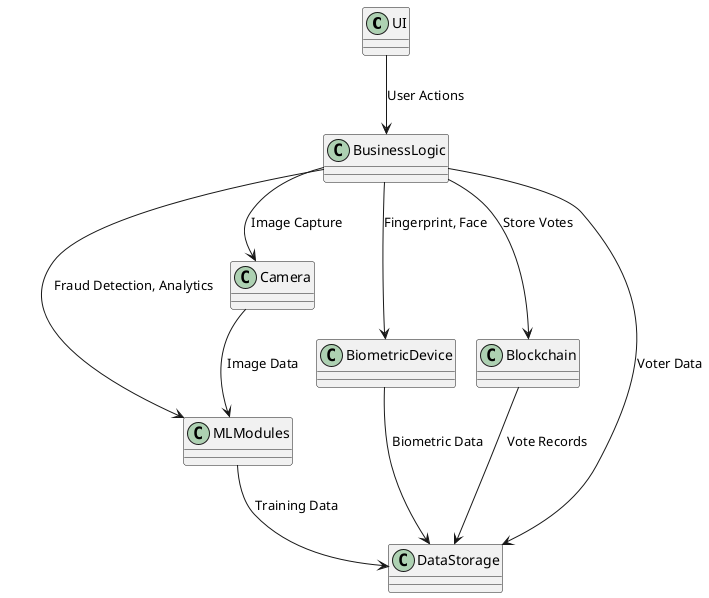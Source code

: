 @startuml
!define RECTANGLE class
RECTANGLE UI
RECTANGLE BusinessLogic
RECTANGLE MLModules
RECTANGLE BiometricDevice
RECTANGLE Camera
RECTANGLE Blockchain
RECTANGLE DataStorage

UI -down-> BusinessLogic : User Actions
BusinessLogic -down-> MLModules : Fraud Detection, Analytics
BusinessLogic -down-> BiometricDevice : Fingerprint, Face
BusinessLogic -down-> Camera : Image Capture
BusinessLogic -down-> Blockchain : Store Votes
BusinessLogic -down-> DataStorage : Voter Data
MLModules -down-> DataStorage : Training Data
BiometricDevice -down-> DataStorage : Biometric Data
Camera -down-> MLModules : Image Data
Blockchain -down-> DataStorage : Vote Records
@enduml
